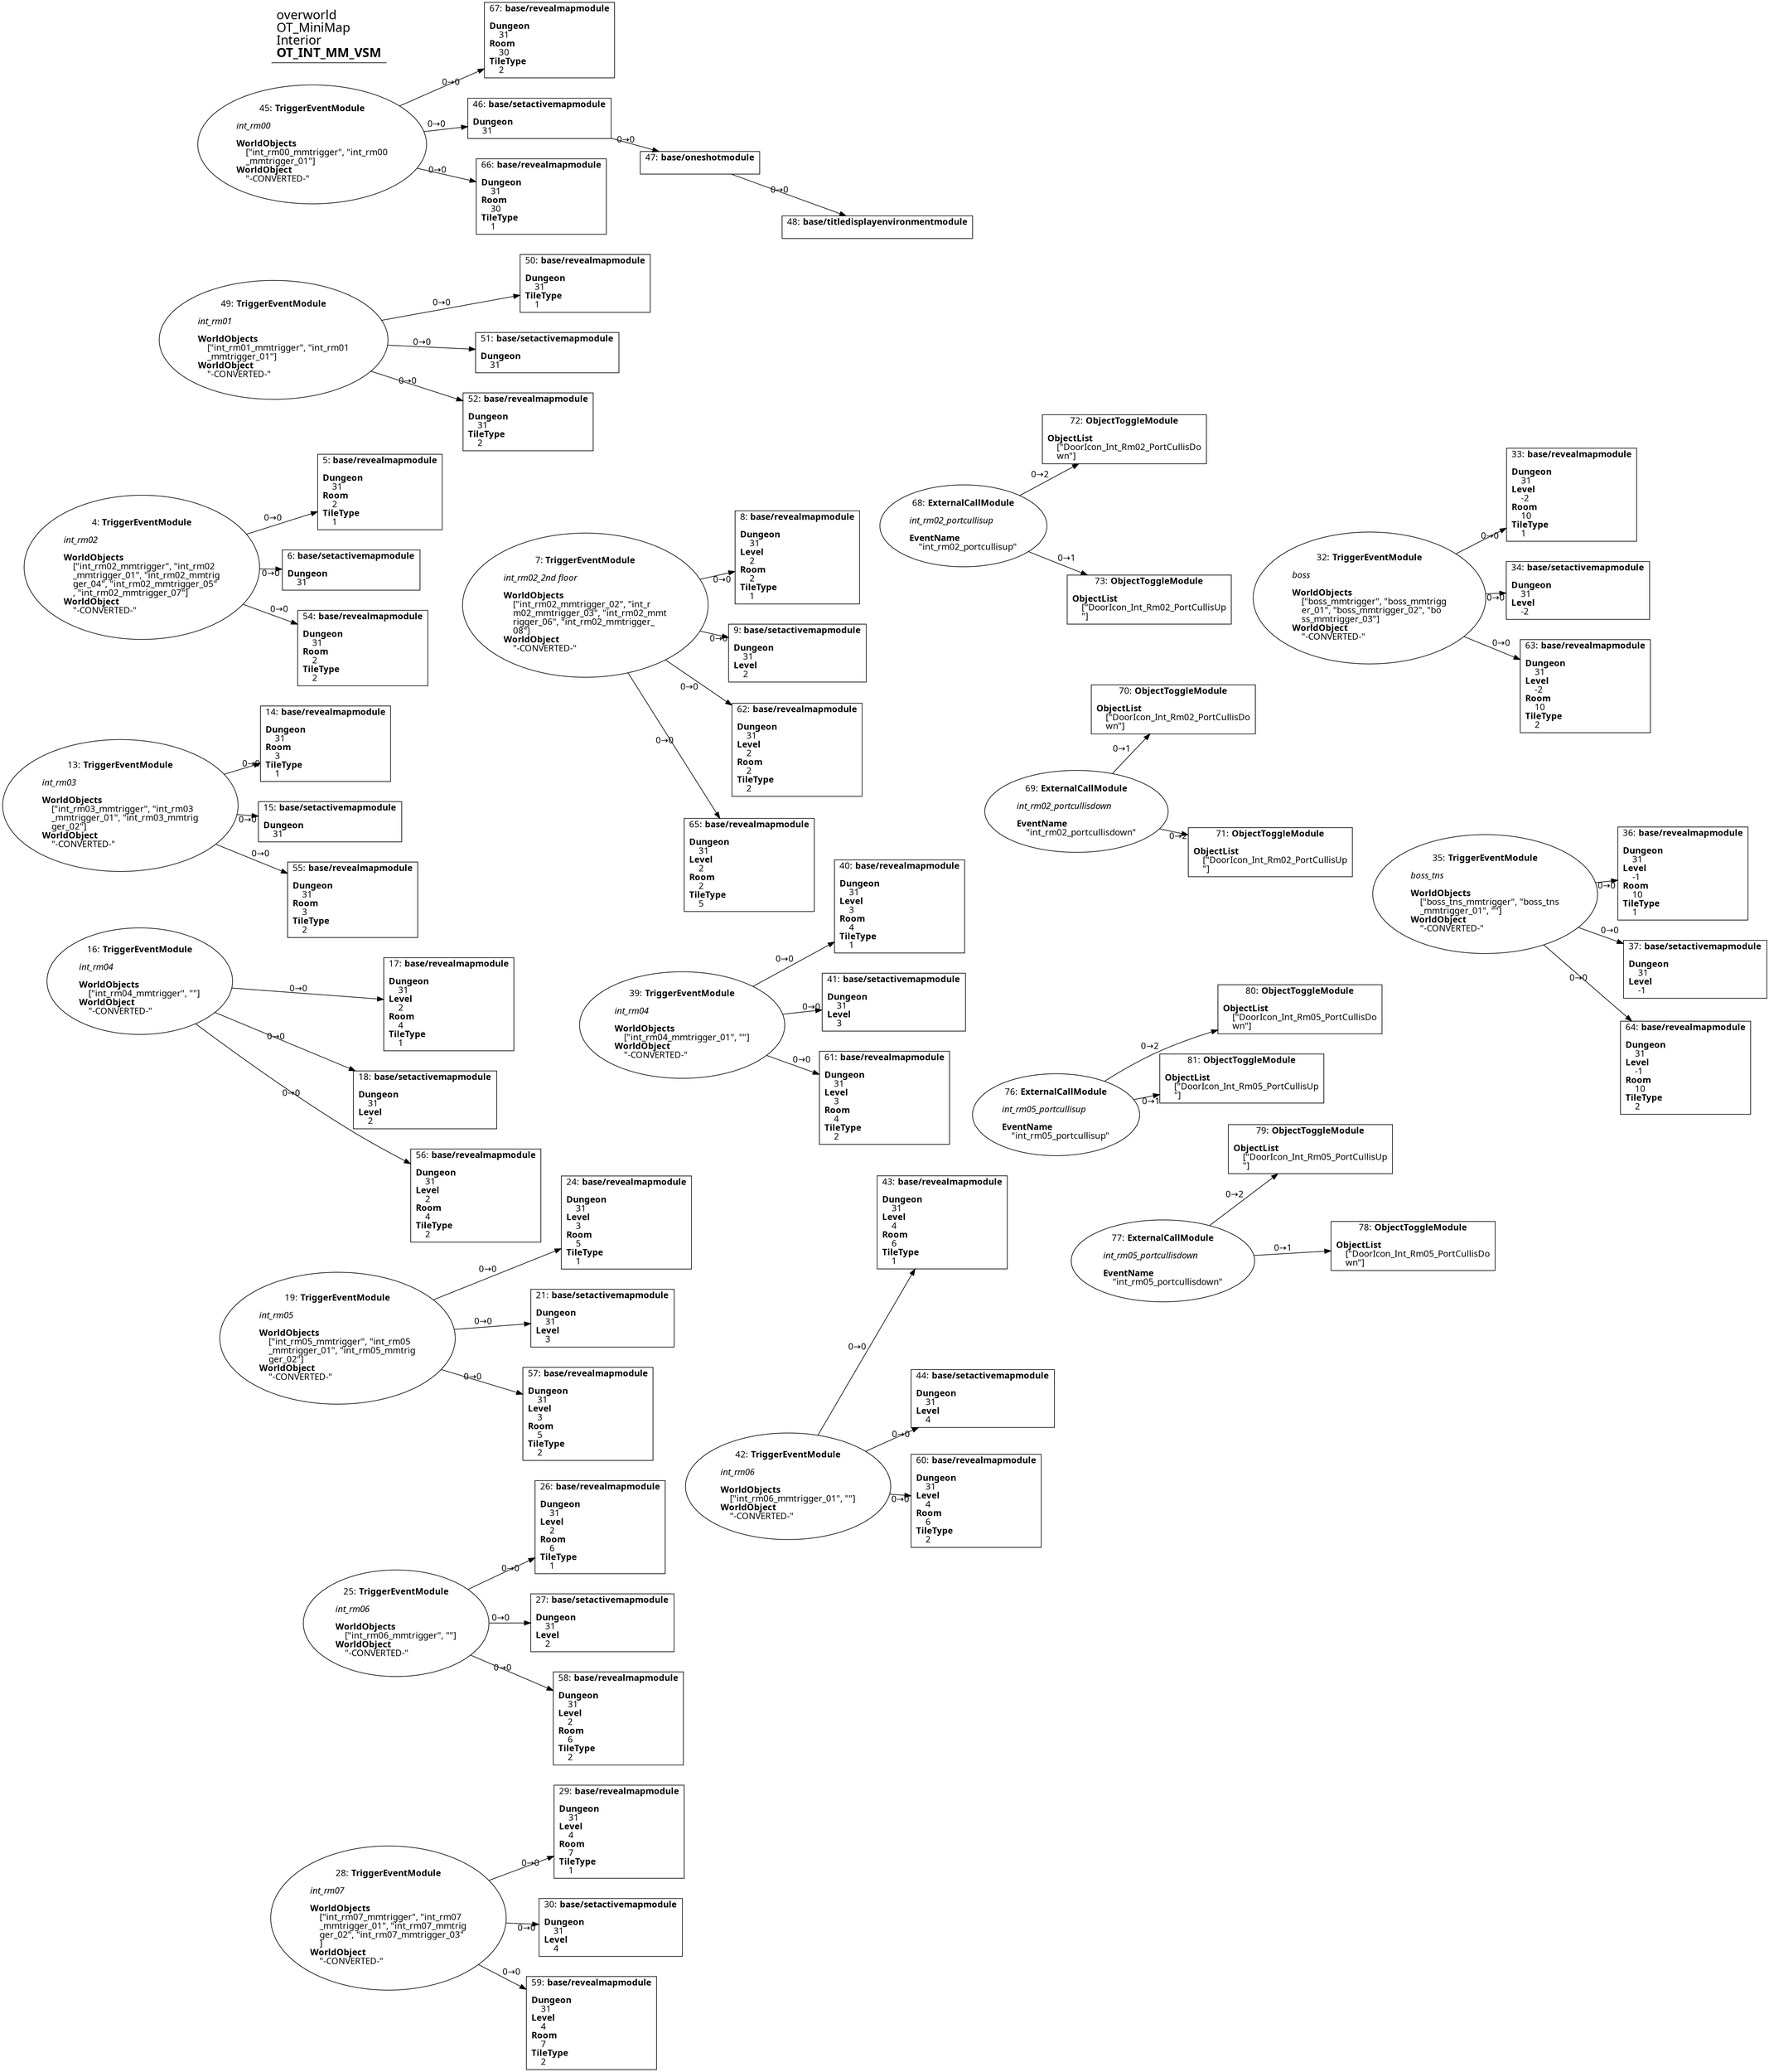 digraph {
    layout = fdp;
    overlap = prism;
    sep = "+16";
    splines = spline;

    node [ shape = box ];

    graph [ fontname = "Segoe UI" ];
    node [ fontname = "Segoe UI" ];
    edge [ fontname = "Segoe UI" ];

    4 [ label = <4: <b>TriggerEventModule</b><br/><br/><i>int_rm02<br align="left"/></i><br align="left"/><b>WorldObjects</b><br align="left"/>    [&quot;int_rm02_mmtrigger&quot;, &quot;int_rm02<br align="left"/>    _mmtrigger_01&quot;, &quot;int_rm02_mmtrig<br align="left"/>    ger_04&quot;, &quot;int_rm02_mmtrigger_05&quot;<br align="left"/>    , &quot;int_rm02_mmtrigger_07&quot;]<br align="left"/><b>WorldObject</b><br align="left"/>    &quot;-CONVERTED-&quot;<br align="left"/>> ];
    4 [ shape = oval ]
    4 [ pos = "0.116000004,-0.38000003!" ];
    4 -> 5 [ label = "0→0" ];
    4 -> 6 [ label = "0→0" ];
    4 -> 54 [ label = "0→0" ];

    5 [ label = <5: <b>base/revealmapmodule</b><br/><br/><b>Dungeon</b><br align="left"/>    31<br align="left"/><b>Room</b><br align="left"/>    2<br align="left"/><b>TileType</b><br align="left"/>    1<br align="left"/>> ];
    5 [ pos = "0.42900002,-0.30100003!" ];

    6 [ label = <6: <b>base/setactivemapmodule</b><br/><br/><b>Dungeon</b><br align="left"/>    31<br align="left"/>> ];
    6 [ pos = "0.42400002,-0.38000003!" ];

    7 [ label = <7: <b>TriggerEventModule</b><br/><br/><i>int_rm02_2nd floor<br align="left"/></i><br align="left"/><b>WorldObjects</b><br align="left"/>    [&quot;int_rm02_mmtrigger_02&quot;, &quot;int_r<br align="left"/>    m02_mmtrigger_03&quot;, &quot;int_rm02_mmt<br align="left"/>    rigger_06&quot;, &quot;int_rm02_mmtrigger_<br align="left"/>    08&quot;]<br align="left"/><b>WorldObject</b><br align="left"/>    &quot;-CONVERTED-&quot;<br align="left"/>> ];
    7 [ shape = oval ]
    7 [ pos = "0.68,-0.37800002!" ];
    7 -> 8 [ label = "0→0" ];
    7 -> 9 [ label = "0→0" ];
    7 -> 62 [ label = "0→0" ];
    7 -> 65 [ label = "0→0" ];

    8 [ label = <8: <b>base/revealmapmodule</b><br/><br/><b>Dungeon</b><br align="left"/>    31<br align="left"/><b>Level</b><br align="left"/>    2<br align="left"/><b>Room</b><br align="left"/>    2<br align="left"/><b>TileType</b><br align="left"/>    1<br align="left"/>> ];
    8 [ pos = "0.97200006,-0.30900002!" ];

    9 [ label = <9: <b>base/setactivemapmodule</b><br/><br/><b>Dungeon</b><br align="left"/>    31<br align="left"/><b>Level</b><br align="left"/>    2<br align="left"/>> ];
    9 [ pos = "0.97,-0.37800002!" ];

    13 [ label = <13: <b>TriggerEventModule</b><br/><br/><i>int_rm03<br align="left"/></i><br align="left"/><b>WorldObjects</b><br align="left"/>    [&quot;int_rm03_mmtrigger&quot;, &quot;int_rm03<br align="left"/>    _mmtrigger_01&quot;, &quot;int_rm03_mmtrig<br align="left"/>    ger_02&quot;]<br align="left"/><b>WorldObject</b><br align="left"/>    &quot;-CONVERTED-&quot;<br align="left"/>> ];
    13 [ shape = oval ]
    13 [ pos = "0.128,-0.694!" ];
    13 -> 14 [ label = "0→0" ];
    13 -> 15 [ label = "0→0" ];
    13 -> 55 [ label = "0→0" ];

    14 [ label = <14: <b>base/revealmapmodule</b><br/><br/><b>Dungeon</b><br align="left"/>    31<br align="left"/><b>Room</b><br align="left"/>    3<br align="left"/><b>TileType</b><br align="left"/>    1<br align="left"/>> ];
    14 [ pos = "0.42000002,-0.61200005!" ];

    15 [ label = <15: <b>base/setactivemapmodule</b><br/><br/><b>Dungeon</b><br align="left"/>    31<br align="left"/>> ];
    15 [ pos = "0.41500002,-0.694!" ];

    16 [ label = <16: <b>TriggerEventModule</b><br/><br/><i>int_rm04<br align="left"/></i><br align="left"/><b>WorldObjects</b><br align="left"/>    [&quot;int_rm04_mmtrigger&quot;, &quot;&quot;]<br align="left"/><b>WorldObject</b><br align="left"/>    &quot;-CONVERTED-&quot;<br align="left"/>> ];
    16 [ shape = oval ]
    16 [ pos = "0.133,-0.9710001!" ];
    16 -> 17 [ label = "0→0" ];
    16 -> 18 [ label = "0→0" ];
    16 -> 56 [ label = "0→0" ];

    17 [ label = <17: <b>base/revealmapmodule</b><br/><br/><b>Dungeon</b><br align="left"/>    31<br align="left"/><b>Level</b><br align="left"/>    2<br align="left"/><b>Room</b><br align="left"/>    4<br align="left"/><b>TileType</b><br align="left"/>    1<br align="left"/>> ];
    17 [ pos = "0.43600002,-0.89000005!" ];

    18 [ label = <18: <b>base/setactivemapmodule</b><br/><br/><b>Dungeon</b><br align="left"/>    31<br align="left"/><b>Level</b><br align="left"/>    2<br align="left"/>> ];
    18 [ pos = "0.42900002,-0.9710001!" ];

    19 [ label = <19: <b>TriggerEventModule</b><br/><br/><i>int_rm05<br align="left"/></i><br align="left"/><b>WorldObjects</b><br align="left"/>    [&quot;int_rm05_mmtrigger&quot;, &quot;int_rm05<br align="left"/>    _mmtrigger_01&quot;, &quot;int_rm05_mmtrig<br align="left"/>    ger_02&quot;]<br align="left"/><b>WorldObject</b><br align="left"/>    &quot;-CONVERTED-&quot;<br align="left"/>> ];
    19 [ shape = oval ]
    19 [ pos = "0.17400001,-1.3030001!" ];
    19 -> 21 [ label = "0→0" ];
    19 -> 24 [ label = "0→0" ];
    19 -> 57 [ label = "0→0" ];

    21 [ label = <21: <b>base/setactivemapmodule</b><br/><br/><b>Dungeon</b><br align="left"/>    31<br align="left"/><b>Level</b><br align="left"/>    3<br align="left"/>> ];
    21 [ pos = "0.45900002,-1.3030001!" ];

    24 [ label = <24: <b>base/revealmapmodule</b><br/><br/><b>Dungeon</b><br align="left"/>    31<br align="left"/><b>Level</b><br align="left"/>    3<br align="left"/><b>Room</b><br align="left"/>    5<br align="left"/><b>TileType</b><br align="left"/>    1<br align="left"/>> ];
    24 [ pos = "0.469,-1.213!" ];

    25 [ label = <25: <b>TriggerEventModule</b><br/><br/><i>int_rm06<br align="left"/></i><br align="left"/><b>WorldObjects</b><br align="left"/>    [&quot;int_rm06_mmtrigger&quot;, &quot;&quot;]<br align="left"/><b>WorldObject</b><br align="left"/>    &quot;-CONVERTED-&quot;<br align="left"/>> ];
    25 [ shape = oval ]
    25 [ pos = "0.18300001,-1.567!" ];
    25 -> 26 [ label = "0→0" ];
    25 -> 27 [ label = "0→0" ];
    25 -> 58 [ label = "0→0" ];

    26 [ label = <26: <b>base/revealmapmodule</b><br/><br/><b>Dungeon</b><br align="left"/>    31<br align="left"/><b>Level</b><br align="left"/>    2<br align="left"/><b>Room</b><br align="left"/>    6<br align="left"/><b>TileType</b><br align="left"/>    1<br align="left"/>> ];
    26 [ pos = "0.47500002,-1.478!" ];

    27 [ label = <27: <b>base/setactivemapmodule</b><br/><br/><b>Dungeon</b><br align="left"/>    31<br align="left"/><b>Level</b><br align="left"/>    2<br align="left"/>> ];
    27 [ pos = "0.476,-1.5660001!" ];

    28 [ label = <28: <b>TriggerEventModule</b><br/><br/><i>int_rm07<br align="left"/></i><br align="left"/><b>WorldObjects</b><br align="left"/>    [&quot;int_rm07_mmtrigger&quot;, &quot;int_rm07<br align="left"/>    _mmtrigger_01&quot;, &quot;int_rm07_mmtrig<br align="left"/>    ger_02&quot;, &quot;int_rm07_mmtrigger_03&quot;<br align="left"/>    ]<br align="left"/><b>WorldObject</b><br align="left"/>    &quot;-CONVERTED-&quot;<br align="left"/>> ];
    28 [ shape = oval ]
    28 [ pos = "0.20600002,-1.8090001!" ];
    28 -> 29 [ label = "0→0" ];
    28 -> 30 [ label = "0→0" ];
    28 -> 59 [ label = "0→0" ];

    29 [ label = <29: <b>base/revealmapmodule</b><br/><br/><b>Dungeon</b><br align="left"/>    31<br align="left"/><b>Level</b><br align="left"/>    4<br align="left"/><b>Room</b><br align="left"/>    7<br align="left"/><b>TileType</b><br align="left"/>    1<br align="left"/>> ];
    29 [ pos = "0.49,-1.725!" ];

    30 [ label = <30: <b>base/setactivemapmodule</b><br/><br/><b>Dungeon</b><br align="left"/>    31<br align="left"/><b>Level</b><br align="left"/>    4<br align="left"/>> ];
    30 [ pos = "0.48700002,-1.8090001!" ];

    32 [ label = <32: <b>TriggerEventModule</b><br/><br/><i>boss<br align="left"/></i><br align="left"/><b>WorldObjects</b><br align="left"/>    [&quot;boss_mmtrigger&quot;, &quot;boss_mmtrigg<br align="left"/>    er_01&quot;, &quot;boss_mmtrigger_02&quot;, &quot;bo<br align="left"/>    ss_mmtrigger_03&quot;]<br align="left"/><b>WorldObject</b><br align="left"/>    &quot;-CONVERTED-&quot;<br align="left"/>> ];
    32 [ shape = oval ]
    32 [ pos = "2.032,-0.216!" ];
    32 -> 33 [ label = "0→0" ];
    32 -> 34 [ label = "0→0" ];
    32 -> 63 [ label = "0→0" ];

    33 [ label = <33: <b>base/revealmapmodule</b><br/><br/><b>Dungeon</b><br align="left"/>    31<br align="left"/><b>Level</b><br align="left"/>    -2<br align="left"/><b>Room</b><br align="left"/>    10<br align="left"/><b>TileType</b><br align="left"/>    1<br align="left"/>> ];
    33 [ pos = "2.3430002,-0.13900001!" ];

    34 [ label = <34: <b>base/setactivemapmodule</b><br/><br/><b>Dungeon</b><br align="left"/>    31<br align="left"/><b>Level</b><br align="left"/>    -2<br align="left"/>> ];
    34 [ pos = "2.345,-0.216!" ];

    35 [ label = <35: <b>TriggerEventModule</b><br/><br/><i>boss_tns<br align="left"/></i><br align="left"/><b>WorldObjects</b><br align="left"/>    [&quot;boss_tns_mmtrigger&quot;, &quot;boss_tns<br align="left"/>    _mmtrigger_01&quot;, &quot;&quot;]<br align="left"/><b>WorldObject</b><br align="left"/>    &quot;-CONVERTED-&quot;<br align="left"/>> ];
    35 [ shape = oval ]
    35 [ pos = "2.043,-0.504!" ];
    35 -> 36 [ label = "0→0" ];
    35 -> 37 [ label = "0→0" ];
    35 -> 64 [ label = "0→0" ];

    36 [ label = <36: <b>base/revealmapmodule</b><br/><br/><b>Dungeon</b><br align="left"/>    31<br align="left"/><b>Level</b><br align="left"/>    -1<br align="left"/><b>Room</b><br align="left"/>    10<br align="left"/><b>TileType</b><br align="left"/>    1<br align="left"/>> ];
    36 [ pos = "2.3460002,-0.42000002!" ];

    37 [ label = <37: <b>base/setactivemapmodule</b><br/><br/><b>Dungeon</b><br align="left"/>    31<br align="left"/><b>Level</b><br align="left"/>    -1<br align="left"/>> ];
    37 [ pos = "2.3390002,-0.504!" ];

    39 [ label = <39: <b>TriggerEventModule</b><br/><br/><i>int_rm04<br align="left"/></i><br align="left"/><b>WorldObjects</b><br align="left"/>    [&quot;int_rm04_mmtrigger_01&quot;, &quot;&quot;]<br align="left"/><b>WorldObject</b><br align="left"/>    &quot;-CONVERTED-&quot;<br align="left"/>> ];
    39 [ shape = oval ]
    39 [ pos = "0.72800004,-0.93700004!" ];
    39 -> 40 [ label = "0→0" ];
    39 -> 41 [ label = "0→0" ];
    39 -> 61 [ label = "0→0" ];

    40 [ label = <40: <b>base/revealmapmodule</b><br/><br/><b>Dungeon</b><br align="left"/>    31<br align="left"/><b>Level</b><br align="left"/>    3<br align="left"/><b>Room</b><br align="left"/>    4<br align="left"/><b>TileType</b><br align="left"/>    1<br align="left"/>> ];
    40 [ pos = "1.019,-0.86200005!" ];

    41 [ label = <41: <b>base/setactivemapmodule</b><br/><br/><b>Dungeon</b><br align="left"/>    31<br align="left"/><b>Level</b><br align="left"/>    3<br align="left"/>> ];
    41 [ pos = "1.019,-0.93700004!" ];

    42 [ label = <42: <b>TriggerEventModule</b><br/><br/><i>int_rm06<br align="left"/></i><br align="left"/><b>WorldObjects</b><br align="left"/>    [&quot;int_rm06_mmtrigger_01&quot;, &quot;&quot;]<br align="left"/><b>WorldObject</b><br align="left"/>    &quot;-CONVERTED-&quot;<br align="left"/>> ];
    42 [ shape = oval ]
    42 [ pos = "0.75900006,-1.5370001!" ];
    42 -> 43 [ label = "0→0" ];
    42 -> 44 [ label = "0→0" ];
    42 -> 60 [ label = "0→0" ];

    43 [ label = <43: <b>base/revealmapmodule</b><br/><br/><b>Dungeon</b><br align="left"/>    31<br align="left"/><b>Level</b><br align="left"/>    4<br align="left"/><b>Room</b><br align="left"/>    6<br align="left"/><b>TileType</b><br align="left"/>    1<br align="left"/>> ];
    43 [ pos = "1.049,-1.457!" ];

    44 [ label = <44: <b>base/setactivemapmodule</b><br/><br/><b>Dungeon</b><br align="left"/>    31<br align="left"/><b>Level</b><br align="left"/>    4<br align="left"/>> ];
    44 [ pos = "1.047,-1.5370001!" ];

    45 [ label = <45: <b>TriggerEventModule</b><br/><br/><i>int_rm00<br align="left"/></i><br align="left"/><b>WorldObjects</b><br align="left"/>    [&quot;int_rm00_mmtrigger&quot;, &quot;int_rm00<br align="left"/>    _mmtrigger_01&quot;]<br align="left"/><b>WorldObject</b><br align="left"/>    &quot;-CONVERTED-&quot;<br align="left"/>> ];
    45 [ shape = oval ]
    45 [ pos = "0.105000004,0.15100001!" ];
    45 -> 46 [ label = "0→0" ];
    45 -> 66 [ label = "0→0" ];
    45 -> 67 [ label = "0→0" ];

    46 [ label = <46: <b>base/setactivemapmodule</b><br/><br/><b>Dungeon</b><br align="left"/>    31<br align="left"/>> ];
    46 [ pos = "0.36600003,0.15200001!" ];
    46 -> 47 [ label = "0→0" ];

    47 [ label = <47: <b>base/oneshotmodule</b><br/><br/>> ];
    47 [ pos = "0.578,0.15200001!" ];
    47 -> 48 [ label = "0→0" ];

    48 [ label = <48: <b>base/titledisplayenvironmentmodule</b><br/><br/>> ];
    48 [ pos = "0.753,0.15200001!" ];

    49 [ label = <49: <b>TriggerEventModule</b><br/><br/><i>int_rm01<br align="left"/></i><br align="left"/><b>WorldObjects</b><br align="left"/>    [&quot;int_rm01_mmtrigger&quot;, &quot;int_rm01<br align="left"/>    _mmtrigger_01&quot;]<br align="left"/><b>WorldObject</b><br align="left"/>    &quot;-CONVERTED-&quot;<br align="left"/>> ];
    49 [ shape = oval ]
    49 [ pos = "0.104,-0.098000005!" ];
    49 -> 50 [ label = "0→0" ];
    49 -> 51 [ label = "0→0" ];
    49 -> 52 [ label = "0→0" ];

    50 [ label = <50: <b>base/revealmapmodule</b><br/><br/><b>Dungeon</b><br align="left"/>    31<br align="left"/><b>TileType</b><br align="left"/>    1<br align="left"/>> ];
    50 [ pos = "0.40800002,-0.024!" ];

    51 [ label = <51: <b>base/setactivemapmodule</b><br/><br/><b>Dungeon</b><br align="left"/>    31<br align="left"/>> ];
    51 [ pos = "0.402,-0.098000005!" ];

    52 [ label = <52: <b>base/revealmapmodule</b><br/><br/><b>Dungeon</b><br align="left"/>    31<br align="left"/><b>TileType</b><br align="left"/>    2<br align="left"/>> ];
    52 [ pos = "0.411,-0.163!" ];

    54 [ label = <54: <b>base/revealmapmodule</b><br/><br/><b>Dungeon</b><br align="left"/>    31<br align="left"/><b>Room</b><br align="left"/>    2<br align="left"/><b>TileType</b><br align="left"/>    2<br align="left"/>> ];
    54 [ pos = "0.43300003,-0.44900003!" ];

    55 [ label = <55: <b>base/revealmapmodule</b><br/><br/><b>Dungeon</b><br align="left"/>    31<br align="left"/><b>Room</b><br align="left"/>    3<br align="left"/><b>TileType</b><br align="left"/>    2<br align="left"/>> ];
    55 [ pos = "0.42400002,-0.76600003!" ];

    56 [ label = <56: <b>base/revealmapmodule</b><br/><br/><b>Dungeon</b><br align="left"/>    31<br align="left"/><b>Level</b><br align="left"/>    2<br align="left"/><b>Room</b><br align="left"/>    4<br align="left"/><b>TileType</b><br align="left"/>    2<br align="left"/>> ];
    56 [ pos = "0.439,-1.039!" ];

    57 [ label = <57: <b>base/revealmapmodule</b><br/><br/><b>Dungeon</b><br align="left"/>    31<br align="left"/><b>Level</b><br align="left"/>    3<br align="left"/><b>Room</b><br align="left"/>    5<br align="left"/><b>TileType</b><br align="left"/>    2<br align="left"/>> ];
    57 [ pos = "0.462,-1.3720001!" ];

    58 [ label = <58: <b>base/revealmapmodule</b><br/><br/><b>Dungeon</b><br align="left"/>    31<br align="left"/><b>Level</b><br align="left"/>    2<br align="left"/><b>Room</b><br align="left"/>    6<br align="left"/><b>TileType</b><br align="left"/>    2<br align="left"/>> ];
    58 [ pos = "0.48700002,-1.631!" ];

    59 [ label = <59: <b>base/revealmapmodule</b><br/><br/><b>Dungeon</b><br align="left"/>    31<br align="left"/><b>Level</b><br align="left"/>    4<br align="left"/><b>Room</b><br align="left"/>    7<br align="left"/><b>TileType</b><br align="left"/>    2<br align="left"/>> ];
    59 [ pos = "0.48700002,-1.8800001!" ];

    60 [ label = <60: <b>base/revealmapmodule</b><br/><br/><b>Dungeon</b><br align="left"/>    31<br align="left"/><b>Level</b><br align="left"/>    4<br align="left"/><b>Room</b><br align="left"/>    6<br align="left"/><b>TileType</b><br align="left"/>    2<br align="left"/>> ];
    60 [ pos = "1.049,-1.6100001!" ];

    61 [ label = <61: <b>base/revealmapmodule</b><br/><br/><b>Dungeon</b><br align="left"/>    31<br align="left"/><b>Level</b><br align="left"/>    3<br align="left"/><b>Room</b><br align="left"/>    4<br align="left"/><b>TileType</b><br align="left"/>    2<br align="left"/>> ];
    61 [ pos = "1.029,-1.005!" ];

    62 [ label = <62: <b>base/revealmapmodule</b><br/><br/><b>Dungeon</b><br align="left"/>    31<br align="left"/><b>Level</b><br align="left"/>    2<br align="left"/><b>Room</b><br align="left"/>    2<br align="left"/><b>TileType</b><br align="left"/>    2<br align="left"/>> ];
    62 [ pos = "0.97900003,-0.44000003!" ];

    63 [ label = <63: <b>base/revealmapmodule</b><br/><br/><b>Dungeon</b><br align="left"/>    31<br align="left"/><b>Level</b><br align="left"/>    -2<br align="left"/><b>Room</b><br align="left"/>    10<br align="left"/><b>TileType</b><br align="left"/>    2<br align="left"/>> ];
    63 [ pos = "2.3530002,-0.28100002!" ];

    64 [ label = <64: <b>base/revealmapmodule</b><br/><br/><b>Dungeon</b><br align="left"/>    31<br align="left"/><b>Level</b><br align="left"/>    -1<br align="left"/><b>Room</b><br align="left"/>    10<br align="left"/><b>TileType</b><br align="left"/>    2<br align="left"/>> ];
    64 [ pos = "2.3460002,-0.57900006!" ];

    65 [ label = <65: <b>base/revealmapmodule</b><br/><br/><b>Dungeon</b><br align="left"/>    31<br align="left"/><b>Level</b><br align="left"/>    2<br align="left"/><b>Room</b><br align="left"/>    2<br align="left"/><b>TileType</b><br align="left"/>    5<br align="left"/>> ];
    65 [ pos = "0.98300004,-0.513!" ];

    66 [ label = <66: <b>base/revealmapmodule</b><br/><br/><b>Dungeon</b><br align="left"/>    31<br align="left"/><b>Room</b><br align="left"/>    30<br align="left"/><b>TileType</b><br align="left"/>    1<br align="left"/>> ];
    66 [ pos = "0.37300003,0.087000005!" ];

    67 [ label = <67: <b>base/revealmapmodule</b><br/><br/><b>Dungeon</b><br align="left"/>    31<br align="left"/><b>Room</b><br align="left"/>    30<br align="left"/><b>TileType</b><br align="left"/>    2<br align="left"/>> ];
    67 [ pos = "0.37600002,0.22000001!" ];

    68 [ label = <68: <b>ExternalCallModule</b><br/><br/><i>int_rm02_portcullisup<br align="left"/></i><br align="left"/><b>EventName</b><br align="left"/>    &quot;int_rm02_portcullisup&quot;<br align="left"/>> ];
    68 [ shape = oval ]
    68 [ pos = "1.25,-0.209!" ];
    68 -> 73 [ label = "0→1" ];
    68 -> 72 [ label = "0→2" ];

    69 [ label = <69: <b>ExternalCallModule</b><br/><br/><i>int_rm02_portcullisdown<br align="left"/></i><br align="left"/><b>EventName</b><br align="left"/>    &quot;int_rm02_portcullisdown&quot;<br align="left"/>> ];
    69 [ shape = oval ]
    69 [ pos = "1.261,-0.55700004!" ];
    69 -> 70 [ label = "0→1" ];
    69 -> 71 [ label = "0→2" ];

    70 [ label = <70: <b>ObjectToggleModule</b><br/><br/><b>ObjectList</b><br align="left"/>    [&quot;DoorIcon_Int_Rm02_PortCullisDo<br align="left"/>    wn&quot;]<br align="left"/>> ];
    70 [ pos = "1.5320001,-0.43600002!" ];

    71 [ label = <71: <b>ObjectToggleModule</b><br/><br/><b>ObjectList</b><br align="left"/>    [&quot;DoorIcon_Int_Rm02_PortCullisUp<br align="left"/>    &quot;]<br align="left"/>> ];
    71 [ pos = "1.539,-0.63600004!" ];

    72 [ label = <72: <b>ObjectToggleModule</b><br/><br/><b>ObjectList</b><br align="left"/>    [&quot;DoorIcon_Int_Rm02_PortCullisDo<br align="left"/>    wn&quot;]<br align="left"/>> ];
    72 [ pos = "1.5230001,-0.045!" ];

    73 [ label = <73: <b>ObjectToggleModule</b><br/><br/><b>ObjectList</b><br align="left"/>    [&quot;DoorIcon_Int_Rm02_PortCullisUp<br align="left"/>    &quot;]<br align="left"/>> ];
    73 [ pos = "1.5300001,-0.245!" ];

    76 [ label = <76: <b>ExternalCallModule</b><br/><br/><i>int_rm05_portcullisup<br align="left"/></i><br align="left"/><b>EventName</b><br align="left"/>    &quot;int_rm05_portcullisup&quot;<br align="left"/>> ];
    76 [ shape = oval ]
    76 [ pos = "1.3130001,-1.082!" ];
    76 -> 80 [ label = "0→2" ];
    76 -> 81 [ label = "0→1" ];

    77 [ label = <77: <b>ExternalCallModule</b><br/><br/><i>int_rm05_portcullisdown<br align="left"/></i><br align="left"/><b>EventName</b><br align="left"/>    &quot;int_rm05_portcullisdown&quot;<br align="left"/>> ];
    77 [ shape = oval ]
    77 [ pos = "1.325,-1.4970001!" ];
    77 -> 79 [ label = "0→2" ];
    77 -> 78 [ label = "0→1" ];

    78 [ label = <78: <b>ObjectToggleModule</b><br/><br/><b>ObjectList</b><br align="left"/>    [&quot;DoorIcon_Int_Rm05_PortCullisDo<br align="left"/>    wn&quot;]<br align="left"/>> ];
    78 [ pos = "1.6420001,-1.5400001!" ];

    79 [ label = <79: <b>ObjectToggleModule</b><br/><br/><b>ObjectList</b><br align="left"/>    [&quot;DoorIcon_Int_Rm05_PortCullisUp<br align="left"/>    &quot;]<br align="left"/>> ];
    79 [ pos = "1.639,-1.3440001!" ];

    80 [ label = <80: <b>ObjectToggleModule</b><br/><br/><b>ObjectList</b><br align="left"/>    [&quot;DoorIcon_Int_Rm05_PortCullisDo<br align="left"/>    wn&quot;]<br align="left"/>> ];
    80 [ pos = "1.6150001,-0.93600005!" ];

    81 [ label = <81: <b>ObjectToggleModule</b><br/><br/><b>ObjectList</b><br align="left"/>    [&quot;DoorIcon_Int_Rm05_PortCullisUp<br align="left"/>    &quot;]<br align="left"/>> ];
    81 [ pos = "1.6220001,-1.136!" ];

    title [ pos = "0.10300001,0.22100002!" ];
    title [ shape = underline ];
    title [ label = <<font point-size="20">overworld<br align="left"/>OT_MiniMap<br align="left"/>Interior<br align="left"/><b>OT_INT_MM_VSM</b><br align="left"/></font>> ];
}
